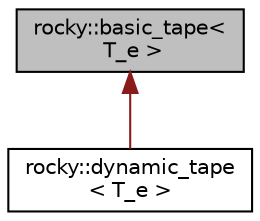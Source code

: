digraph "rocky::basic_tape&lt; T_e &gt;"
{
 // LATEX_PDF_SIZE
  edge [fontname="Helvetica",fontsize="10",labelfontname="Helvetica",labelfontsize="10"];
  node [fontname="Helvetica",fontsize="10",shape=record];
  Node1 [label="rocky::basic_tape\<\l T_e \>",height=0.2,width=0.4,color="black", fillcolor="grey75", style="filled", fontcolor="black",tooltip="base class for tapes"];
  Node1 -> Node2 [dir="back",color="firebrick4",fontsize="10",style="solid",fontname="Helvetica"];
  Node2 [label="rocky::dynamic_tape\l\< T_e \>",height=0.2,width=0.4,color="black", fillcolor="white", style="filled",URL="$classrocky_1_1dynamic__tape.html",tooltip="dynamic data tape"];
}
